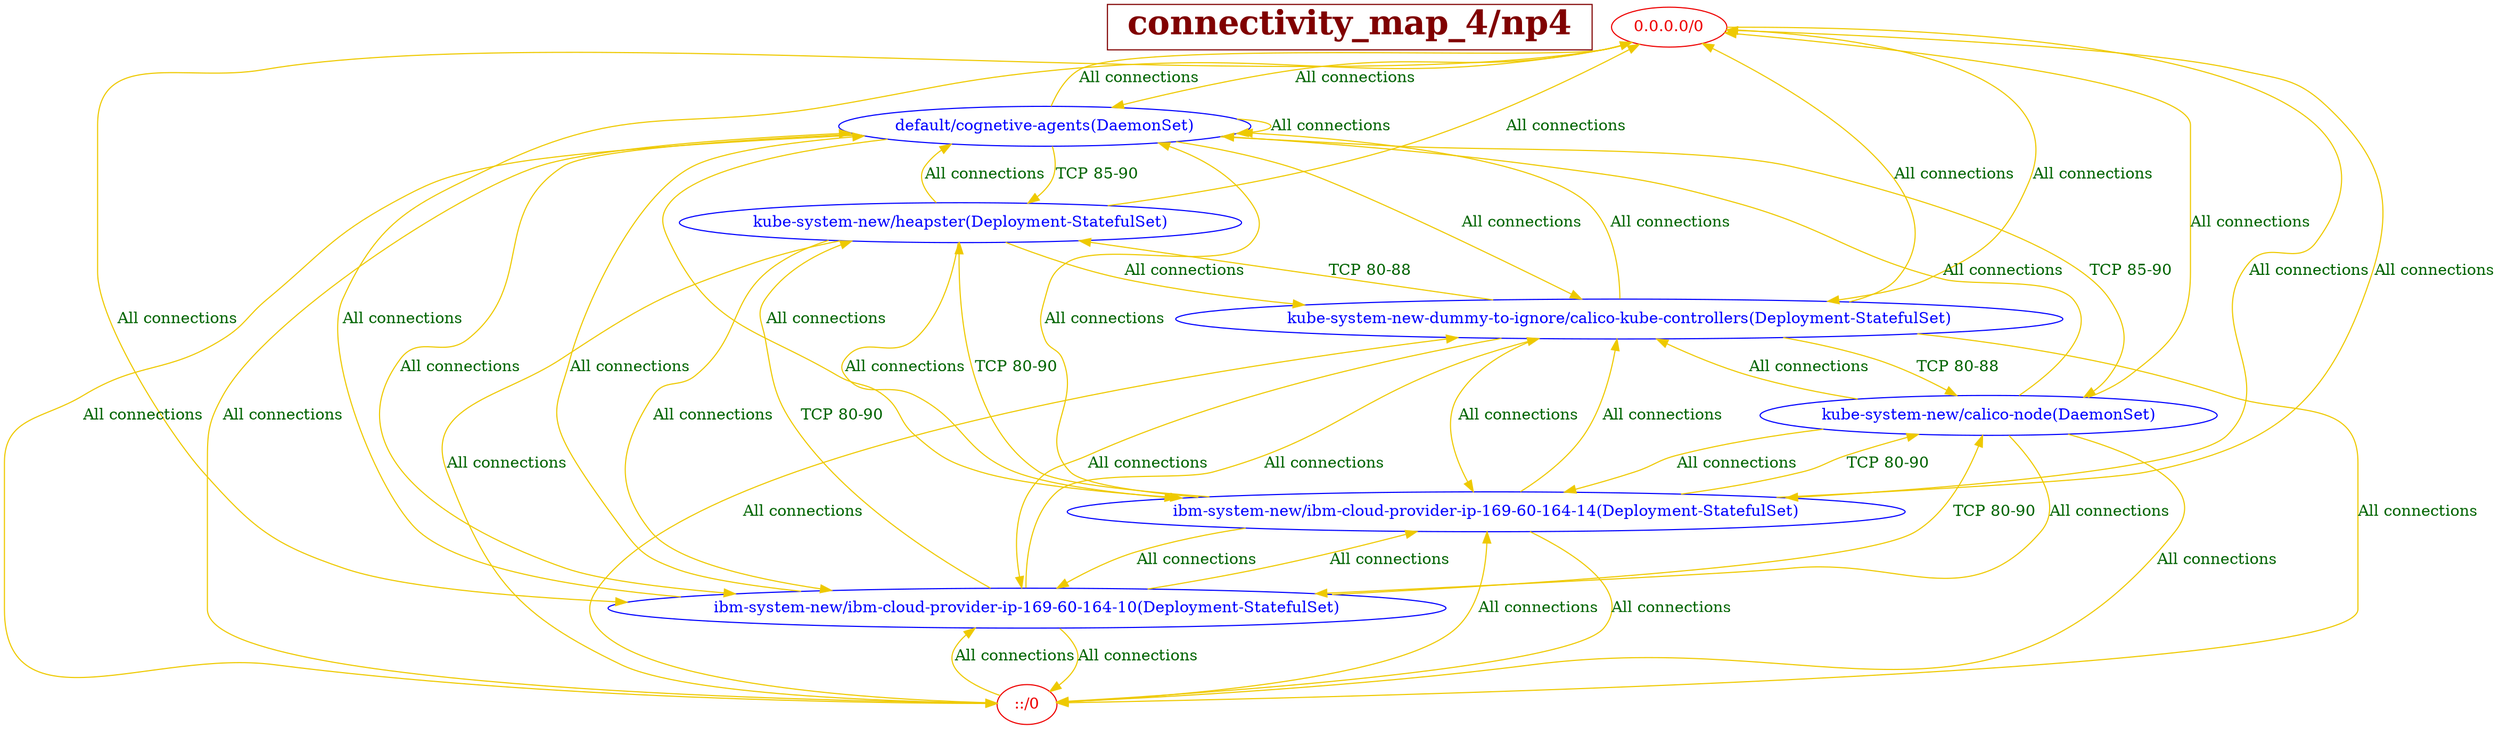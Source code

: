 // The Connectivity Graph of np4
digraph {
	HEADER [shape="box" label=< <B>connectivity_map_4/np4</B> > fontsize=30 color=webmaroon fontcolor=webmaroon];
	"0.0.0.0/0" [label="0.0.0.0/0" color="red2" fontcolor="red2"]
	"::/0" [label="::/0" color="red2" fontcolor="red2"]
	"default/cognetive-agents(DaemonSet)" [label="default/cognetive-agents(DaemonSet)" color="blue" fontcolor="blue"]
	"ibm-system-new/ibm-cloud-provider-ip-169-60-164-10(Deployment-StatefulSet)" [label="ibm-system-new/ibm-cloud-provider-ip-169-60-164-10(Deployment-StatefulSet)" color="blue" fontcolor="blue"]
	"ibm-system-new/ibm-cloud-provider-ip-169-60-164-14(Deployment-StatefulSet)" [label="ibm-system-new/ibm-cloud-provider-ip-169-60-164-14(Deployment-StatefulSet)" color="blue" fontcolor="blue"]
	"kube-system-new-dummy-to-ignore/calico-kube-controllers(Deployment-StatefulSet)" [label="kube-system-new-dummy-to-ignore/calico-kube-controllers(Deployment-StatefulSet)" color="blue" fontcolor="blue"]
	"kube-system-new/calico-node(DaemonSet)" [label="kube-system-new/calico-node(DaemonSet)" color="blue" fontcolor="blue"]
	"kube-system-new/heapster(Deployment-StatefulSet)" [label="kube-system-new/heapster(Deployment-StatefulSet)" color="blue" fontcolor="blue"]
	"0.0.0.0/0" -> "default/cognetive-agents(DaemonSet)" [label="All connections" color="gold2" fontcolor="darkgreen"]
	"0.0.0.0/0" -> "ibm-system-new/ibm-cloud-provider-ip-169-60-164-10(Deployment-StatefulSet)" [label="All connections" color="gold2" fontcolor="darkgreen"]
	"0.0.0.0/0" -> "ibm-system-new/ibm-cloud-provider-ip-169-60-164-14(Deployment-StatefulSet)" [label="All connections" color="gold2" fontcolor="darkgreen"]
	"0.0.0.0/0" -> "kube-system-new-dummy-to-ignore/calico-kube-controllers(Deployment-StatefulSet)" [label="All connections" color="gold2" fontcolor="darkgreen"]
	"::/0" -> "default/cognetive-agents(DaemonSet)" [label="All connections" color="gold2" fontcolor="darkgreen"]
	"::/0" -> "ibm-system-new/ibm-cloud-provider-ip-169-60-164-10(Deployment-StatefulSet)" [label="All connections" color="gold2" fontcolor="darkgreen"]
	"::/0" -> "ibm-system-new/ibm-cloud-provider-ip-169-60-164-14(Deployment-StatefulSet)" [label="All connections" color="gold2" fontcolor="darkgreen"]
	"::/0" -> "kube-system-new-dummy-to-ignore/calico-kube-controllers(Deployment-StatefulSet)" [label="All connections" color="gold2" fontcolor="darkgreen"]
	"default/cognetive-agents(DaemonSet)" -> "0.0.0.0/0" [label="All connections" color="gold2" fontcolor="darkgreen"]
	"default/cognetive-agents(DaemonSet)" -> "::/0" [label="All connections" color="gold2" fontcolor="darkgreen"]
	"default/cognetive-agents(DaemonSet)" -> "default/cognetive-agents(DaemonSet)" [label="All connections" color="gold2" fontcolor="darkgreen"]
	"default/cognetive-agents(DaemonSet)" -> "ibm-system-new/ibm-cloud-provider-ip-169-60-164-10(Deployment-StatefulSet)" [label="All connections" color="gold2" fontcolor="darkgreen"]
	"default/cognetive-agents(DaemonSet)" -> "ibm-system-new/ibm-cloud-provider-ip-169-60-164-14(Deployment-StatefulSet)" [label="All connections" color="gold2" fontcolor="darkgreen"]
	"default/cognetive-agents(DaemonSet)" -> "kube-system-new-dummy-to-ignore/calico-kube-controllers(Deployment-StatefulSet)" [label="All connections" color="gold2" fontcolor="darkgreen"]
	"default/cognetive-agents(DaemonSet)" -> "kube-system-new/calico-node(DaemonSet)" [label="TCP 85-90" color="gold2" fontcolor="darkgreen"]
	"default/cognetive-agents(DaemonSet)" -> "kube-system-new/heapster(Deployment-StatefulSet)" [label="TCP 85-90" color="gold2" fontcolor="darkgreen"]
	"ibm-system-new/ibm-cloud-provider-ip-169-60-164-10(Deployment-StatefulSet)" -> "0.0.0.0/0" [label="All connections" color="gold2" fontcolor="darkgreen"]
	"ibm-system-new/ibm-cloud-provider-ip-169-60-164-10(Deployment-StatefulSet)" -> "::/0" [label="All connections" color="gold2" fontcolor="darkgreen"]
	"ibm-system-new/ibm-cloud-provider-ip-169-60-164-10(Deployment-StatefulSet)" -> "default/cognetive-agents(DaemonSet)" [label="All connections" color="gold2" fontcolor="darkgreen"]
	"ibm-system-new/ibm-cloud-provider-ip-169-60-164-10(Deployment-StatefulSet)" -> "ibm-system-new/ibm-cloud-provider-ip-169-60-164-14(Deployment-StatefulSet)" [label="All connections" color="gold2" fontcolor="darkgreen"]
	"ibm-system-new/ibm-cloud-provider-ip-169-60-164-10(Deployment-StatefulSet)" -> "kube-system-new-dummy-to-ignore/calico-kube-controllers(Deployment-StatefulSet)" [label="All connections" color="gold2" fontcolor="darkgreen"]
	"ibm-system-new/ibm-cloud-provider-ip-169-60-164-10(Deployment-StatefulSet)" -> "kube-system-new/calico-node(DaemonSet)" [label="TCP 80-90" color="gold2" fontcolor="darkgreen"]
	"ibm-system-new/ibm-cloud-provider-ip-169-60-164-10(Deployment-StatefulSet)" -> "kube-system-new/heapster(Deployment-StatefulSet)" [label="TCP 80-90" color="gold2" fontcolor="darkgreen"]
	"ibm-system-new/ibm-cloud-provider-ip-169-60-164-14(Deployment-StatefulSet)" -> "0.0.0.0/0" [label="All connections" color="gold2" fontcolor="darkgreen"]
	"ibm-system-new/ibm-cloud-provider-ip-169-60-164-14(Deployment-StatefulSet)" -> "::/0" [label="All connections" color="gold2" fontcolor="darkgreen"]
	"ibm-system-new/ibm-cloud-provider-ip-169-60-164-14(Deployment-StatefulSet)" -> "default/cognetive-agents(DaemonSet)" [label="All connections" color="gold2" fontcolor="darkgreen"]
	"ibm-system-new/ibm-cloud-provider-ip-169-60-164-14(Deployment-StatefulSet)" -> "ibm-system-new/ibm-cloud-provider-ip-169-60-164-10(Deployment-StatefulSet)" [label="All connections" color="gold2" fontcolor="darkgreen"]
	"ibm-system-new/ibm-cloud-provider-ip-169-60-164-14(Deployment-StatefulSet)" -> "kube-system-new-dummy-to-ignore/calico-kube-controllers(Deployment-StatefulSet)" [label="All connections" color="gold2" fontcolor="darkgreen"]
	"ibm-system-new/ibm-cloud-provider-ip-169-60-164-14(Deployment-StatefulSet)" -> "kube-system-new/calico-node(DaemonSet)" [label="TCP 80-90" color="gold2" fontcolor="darkgreen"]
	"ibm-system-new/ibm-cloud-provider-ip-169-60-164-14(Deployment-StatefulSet)" -> "kube-system-new/heapster(Deployment-StatefulSet)" [label="TCP 80-90" color="gold2" fontcolor="darkgreen"]
	"kube-system-new-dummy-to-ignore/calico-kube-controllers(Deployment-StatefulSet)" -> "0.0.0.0/0" [label="All connections" color="gold2" fontcolor="darkgreen"]
	"kube-system-new-dummy-to-ignore/calico-kube-controllers(Deployment-StatefulSet)" -> "::/0" [label="All connections" color="gold2" fontcolor="darkgreen"]
	"kube-system-new-dummy-to-ignore/calico-kube-controllers(Deployment-StatefulSet)" -> "default/cognetive-agents(DaemonSet)" [label="All connections" color="gold2" fontcolor="darkgreen"]
	"kube-system-new-dummy-to-ignore/calico-kube-controllers(Deployment-StatefulSet)" -> "ibm-system-new/ibm-cloud-provider-ip-169-60-164-10(Deployment-StatefulSet)" [label="All connections" color="gold2" fontcolor="darkgreen"]
	"kube-system-new-dummy-to-ignore/calico-kube-controllers(Deployment-StatefulSet)" -> "ibm-system-new/ibm-cloud-provider-ip-169-60-164-14(Deployment-StatefulSet)" [label="All connections" color="gold2" fontcolor="darkgreen"]
	"kube-system-new-dummy-to-ignore/calico-kube-controllers(Deployment-StatefulSet)" -> "kube-system-new/calico-node(DaemonSet)" [label="TCP 80-88" color="gold2" fontcolor="darkgreen"]
	"kube-system-new-dummy-to-ignore/calico-kube-controllers(Deployment-StatefulSet)" -> "kube-system-new/heapster(Deployment-StatefulSet)" [label="TCP 80-88" color="gold2" fontcolor="darkgreen"]
	"kube-system-new/calico-node(DaemonSet)" -> "0.0.0.0/0" [label="All connections" color="gold2" fontcolor="darkgreen"]
	"kube-system-new/calico-node(DaemonSet)" -> "::/0" [label="All connections" color="gold2" fontcolor="darkgreen"]
	"kube-system-new/calico-node(DaemonSet)" -> "default/cognetive-agents(DaemonSet)" [label="All connections" color="gold2" fontcolor="darkgreen"]
	"kube-system-new/calico-node(DaemonSet)" -> "ibm-system-new/ibm-cloud-provider-ip-169-60-164-10(Deployment-StatefulSet)" [label="All connections" color="gold2" fontcolor="darkgreen"]
	"kube-system-new/calico-node(DaemonSet)" -> "ibm-system-new/ibm-cloud-provider-ip-169-60-164-14(Deployment-StatefulSet)" [label="All connections" color="gold2" fontcolor="darkgreen"]
	"kube-system-new/calico-node(DaemonSet)" -> "kube-system-new-dummy-to-ignore/calico-kube-controllers(Deployment-StatefulSet)" [label="All connections" color="gold2" fontcolor="darkgreen"]
	"kube-system-new/heapster(Deployment-StatefulSet)" -> "0.0.0.0/0" [label="All connections" color="gold2" fontcolor="darkgreen"]
	"kube-system-new/heapster(Deployment-StatefulSet)" -> "::/0" [label="All connections" color="gold2" fontcolor="darkgreen"]
	"kube-system-new/heapster(Deployment-StatefulSet)" -> "default/cognetive-agents(DaemonSet)" [label="All connections" color="gold2" fontcolor="darkgreen"]
	"kube-system-new/heapster(Deployment-StatefulSet)" -> "ibm-system-new/ibm-cloud-provider-ip-169-60-164-10(Deployment-StatefulSet)" [label="All connections" color="gold2" fontcolor="darkgreen"]
	"kube-system-new/heapster(Deployment-StatefulSet)" -> "ibm-system-new/ibm-cloud-provider-ip-169-60-164-14(Deployment-StatefulSet)" [label="All connections" color="gold2" fontcolor="darkgreen"]
	"kube-system-new/heapster(Deployment-StatefulSet)" -> "kube-system-new-dummy-to-ignore/calico-kube-controllers(Deployment-StatefulSet)" [label="All connections" color="gold2" fontcolor="darkgreen"]
}


// The Connectivity Graph of np3
digraph {
	HEADER [shape="box" label=< <B>connectivity_map_4/np3</B> > fontsize=30 color=webmaroon fontcolor=webmaroon];
	"0.0.0.0/0" [label="0.0.0.0/0" color="red2" fontcolor="red2"]
	"::/0" [label="::/0" color="red2" fontcolor="red2"]
	"default/cognetive-agents(DaemonSet)" [label="default/cognetive-agents(DaemonSet)" color="blue" fontcolor="blue"]
	"ibm-system-new/ibm-cloud-provider-ip-169-60-164-10(Deployment-StatefulSet)" [label="ibm-system-new/ibm-cloud-provider-ip-169-60-164-10(Deployment-StatefulSet)" color="blue" fontcolor="blue"]
	"ibm-system-new/ibm-cloud-provider-ip-169-60-164-14(Deployment-StatefulSet)" [label="ibm-system-new/ibm-cloud-provider-ip-169-60-164-14(Deployment-StatefulSet)" color="blue" fontcolor="blue"]
	"kube-system-new-dummy-to-ignore/calico-kube-controllers(Deployment-StatefulSet)" [label="kube-system-new-dummy-to-ignore/calico-kube-controllers(Deployment-StatefulSet)" color="blue" fontcolor="blue"]
	"kube-system-new/calico-node(DaemonSet)" [label="kube-system-new/calico-node(DaemonSet)" color="blue" fontcolor="blue"]
	"kube-system-new/heapster(Deployment-StatefulSet)" [label="kube-system-new/heapster(Deployment-StatefulSet)" color="blue" fontcolor="blue"]
	"0.0.0.0/0" -> "default/cognetive-agents(DaemonSet)" [label="All connections" color="gold2" fontcolor="darkgreen"]
	"0.0.0.0/0" -> "ibm-system-new/ibm-cloud-provider-ip-169-60-164-10(Deployment-StatefulSet)" [label="All connections" color="gold2" fontcolor="darkgreen"]
	"0.0.0.0/0" -> "ibm-system-new/ibm-cloud-provider-ip-169-60-164-14(Deployment-StatefulSet)" [label="All connections" color="gold2" fontcolor="darkgreen"]
	"0.0.0.0/0" -> "kube-system-new-dummy-to-ignore/calico-kube-controllers(Deployment-StatefulSet)" [label="All connections" color="gold2" fontcolor="darkgreen"]
	"::/0" -> "default/cognetive-agents(DaemonSet)" [label="All connections" color="gold2" fontcolor="darkgreen"]
	"::/0" -> "ibm-system-new/ibm-cloud-provider-ip-169-60-164-10(Deployment-StatefulSet)" [label="All connections" color="gold2" fontcolor="darkgreen"]
	"::/0" -> "ibm-system-new/ibm-cloud-provider-ip-169-60-164-14(Deployment-StatefulSet)" [label="All connections" color="gold2" fontcolor="darkgreen"]
	"::/0" -> "kube-system-new-dummy-to-ignore/calico-kube-controllers(Deployment-StatefulSet)" [label="All connections" color="gold2" fontcolor="darkgreen"]
	"default/cognetive-agents(DaemonSet)" -> "0.0.0.0/0" [label="All connections" color="gold2" fontcolor="darkgreen"]
	"default/cognetive-agents(DaemonSet)" -> "::/0" [label="All connections" color="gold2" fontcolor="darkgreen"]
	"default/cognetive-agents(DaemonSet)" -> "default/cognetive-agents(DaemonSet)" [label="All connections" color="gold2" fontcolor="darkgreen"]
	"default/cognetive-agents(DaemonSet)" -> "ibm-system-new/ibm-cloud-provider-ip-169-60-164-10(Deployment-StatefulSet)" [label="All connections" color="gold2" fontcolor="darkgreen"]
	"default/cognetive-agents(DaemonSet)" -> "ibm-system-new/ibm-cloud-provider-ip-169-60-164-14(Deployment-StatefulSet)" [label="All connections" color="gold2" fontcolor="darkgreen"]
	"default/cognetive-agents(DaemonSet)" -> "kube-system-new-dummy-to-ignore/calico-kube-controllers(Deployment-StatefulSet)" [label="All connections" color="gold2" fontcolor="darkgreen"]
	"default/cognetive-agents(DaemonSet)" -> "kube-system-new/calico-node(DaemonSet)" [label="TCP 85-90" color="gold2" fontcolor="darkgreen"]
	"default/cognetive-agents(DaemonSet)" -> "kube-system-new/heapster(Deployment-StatefulSet)" [label="TCP 85-90" color="gold2" fontcolor="darkgreen"]
	"ibm-system-new/ibm-cloud-provider-ip-169-60-164-10(Deployment-StatefulSet)" -> "0.0.0.0/0" [label="All connections" color="gold2" fontcolor="darkgreen"]
	"ibm-system-new/ibm-cloud-provider-ip-169-60-164-10(Deployment-StatefulSet)" -> "::/0" [label="All connections" color="gold2" fontcolor="darkgreen"]
	"ibm-system-new/ibm-cloud-provider-ip-169-60-164-10(Deployment-StatefulSet)" -> "default/cognetive-agents(DaemonSet)" [label="All connections" color="gold2" fontcolor="darkgreen"]
	"ibm-system-new/ibm-cloud-provider-ip-169-60-164-10(Deployment-StatefulSet)" -> "ibm-system-new/ibm-cloud-provider-ip-169-60-164-14(Deployment-StatefulSet)" [label="All connections" color="gold2" fontcolor="darkgreen"]
	"ibm-system-new/ibm-cloud-provider-ip-169-60-164-10(Deployment-StatefulSet)" -> "kube-system-new-dummy-to-ignore/calico-kube-controllers(Deployment-StatefulSet)" [label="All connections" color="gold2" fontcolor="darkgreen"]
	"ibm-system-new/ibm-cloud-provider-ip-169-60-164-14(Deployment-StatefulSet)" -> "0.0.0.0/0" [label="All connections" color="gold2" fontcolor="darkgreen"]
	"ibm-system-new/ibm-cloud-provider-ip-169-60-164-14(Deployment-StatefulSet)" -> "::/0" [label="All connections" color="gold2" fontcolor="darkgreen"]
	"ibm-system-new/ibm-cloud-provider-ip-169-60-164-14(Deployment-StatefulSet)" -> "default/cognetive-agents(DaemonSet)" [label="All connections" color="gold2" fontcolor="darkgreen"]
	"ibm-system-new/ibm-cloud-provider-ip-169-60-164-14(Deployment-StatefulSet)" -> "ibm-system-new/ibm-cloud-provider-ip-169-60-164-10(Deployment-StatefulSet)" [label="All connections" color="gold2" fontcolor="darkgreen"]
	"ibm-system-new/ibm-cloud-provider-ip-169-60-164-14(Deployment-StatefulSet)" -> "kube-system-new-dummy-to-ignore/calico-kube-controllers(Deployment-StatefulSet)" [label="All connections" color="gold2" fontcolor="darkgreen"]
	"kube-system-new-dummy-to-ignore/calico-kube-controllers(Deployment-StatefulSet)" -> "0.0.0.0/0" [label="All connections" color="gold2" fontcolor="darkgreen"]
	"kube-system-new-dummy-to-ignore/calico-kube-controllers(Deployment-StatefulSet)" -> "::/0" [label="All connections" color="gold2" fontcolor="darkgreen"]
	"kube-system-new-dummy-to-ignore/calico-kube-controllers(Deployment-StatefulSet)" -> "default/cognetive-agents(DaemonSet)" [label="All connections" color="gold2" fontcolor="darkgreen"]
	"kube-system-new-dummy-to-ignore/calico-kube-controllers(Deployment-StatefulSet)" -> "ibm-system-new/ibm-cloud-provider-ip-169-60-164-10(Deployment-StatefulSet)" [label="All connections" color="gold2" fontcolor="darkgreen"]
	"kube-system-new-dummy-to-ignore/calico-kube-controllers(Deployment-StatefulSet)" -> "ibm-system-new/ibm-cloud-provider-ip-169-60-164-14(Deployment-StatefulSet)" [label="All connections" color="gold2" fontcolor="darkgreen"]
	"kube-system-new/calico-node(DaemonSet)" -> "0.0.0.0/0" [label="All connections" color="gold2" fontcolor="darkgreen"]
	"kube-system-new/calico-node(DaemonSet)" -> "::/0" [label="All connections" color="gold2" fontcolor="darkgreen"]
	"kube-system-new/calico-node(DaemonSet)" -> "default/cognetive-agents(DaemonSet)" [label="All connections" color="gold2" fontcolor="darkgreen"]
	"kube-system-new/calico-node(DaemonSet)" -> "ibm-system-new/ibm-cloud-provider-ip-169-60-164-10(Deployment-StatefulSet)" [label="All connections" color="gold2" fontcolor="darkgreen"]
	"kube-system-new/calico-node(DaemonSet)" -> "ibm-system-new/ibm-cloud-provider-ip-169-60-164-14(Deployment-StatefulSet)" [label="All connections" color="gold2" fontcolor="darkgreen"]
	"kube-system-new/calico-node(DaemonSet)" -> "kube-system-new-dummy-to-ignore/calico-kube-controllers(Deployment-StatefulSet)" [label="All connections" color="gold2" fontcolor="darkgreen"]
	"kube-system-new/heapster(Deployment-StatefulSet)" -> "0.0.0.0/0" [label="All connections" color="gold2" fontcolor="darkgreen"]
	"kube-system-new/heapster(Deployment-StatefulSet)" -> "::/0" [label="All connections" color="gold2" fontcolor="darkgreen"]
	"kube-system-new/heapster(Deployment-StatefulSet)" -> "default/cognetive-agents(DaemonSet)" [label="All connections" color="gold2" fontcolor="darkgreen"]
	"kube-system-new/heapster(Deployment-StatefulSet)" -> "ibm-system-new/ibm-cloud-provider-ip-169-60-164-10(Deployment-StatefulSet)" [label="All connections" color="gold2" fontcolor="darkgreen"]
	"kube-system-new/heapster(Deployment-StatefulSet)" -> "ibm-system-new/ibm-cloud-provider-ip-169-60-164-14(Deployment-StatefulSet)" [label="All connections" color="gold2" fontcolor="darkgreen"]
	"kube-system-new/heapster(Deployment-StatefulSet)" -> "kube-system-new-dummy-to-ignore/calico-kube-controllers(Deployment-StatefulSet)" [label="All connections" color="gold2" fontcolor="darkgreen"]
}

